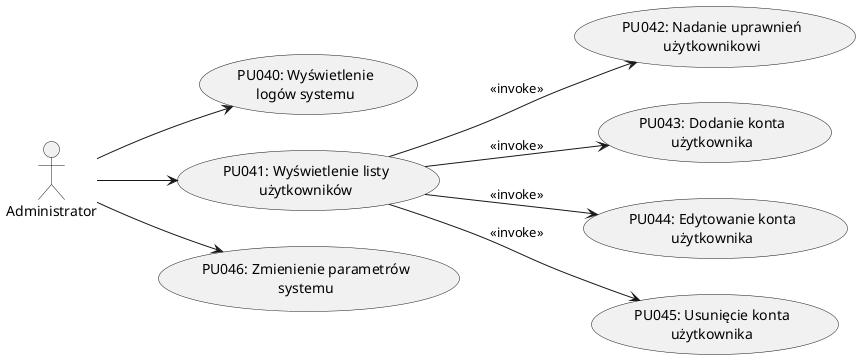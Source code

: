 @startuml Administrator
left to right direction

actor "Administrator" as Admin

usecase "PU040: Wyświetlenie\nlogów systemu" as PU040
usecase "PU041: Wyświetlenie listy\nużytkowników" as PU041
usecase "PU042: Nadanie uprawnień\nużytkownikowi" as PU042
usecase "PU043: Dodanie konta\nużytkownika" as PU043
usecase "PU044: Edytowanie konta\nużytkownika" as PU044
usecase "PU045: Usunięcie konta\nużytkownika" as PU045
usecase "PU046: Zmienienie parametrów\nsystemu" as PU046

Admin --> PU040
Admin --> PU041
Admin --> PU046

PU041 --> PU042 : <<invoke>>
PU041 --> PU043 : <<invoke>>
PU041 --> PU044 : <<invoke>>
PU041 --> PU045 : <<invoke>>

@enduml